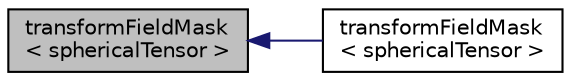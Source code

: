 digraph "transformFieldMask&lt; sphericalTensor &gt;"
{
  bgcolor="transparent";
  edge [fontname="Helvetica",fontsize="10",labelfontname="Helvetica",labelfontsize="10"];
  node [fontname="Helvetica",fontsize="10",shape=record];
  rankdir="LR";
  Node79906 [label="transformFieldMask\l\< sphericalTensor \>",height=0.2,width=0.4,color="black", fillcolor="grey75", style="filled", fontcolor="black"];
  Node79906 -> Node79907 [dir="back",color="midnightblue",fontsize="10",style="solid",fontname="Helvetica"];
  Node79907 [label="transformFieldMask\l\< sphericalTensor \>",height=0.2,width=0.4,color="black",URL="$a21851.html#aa641bcdabbbc0b77f8fc5059eff1bd4a"];
}
